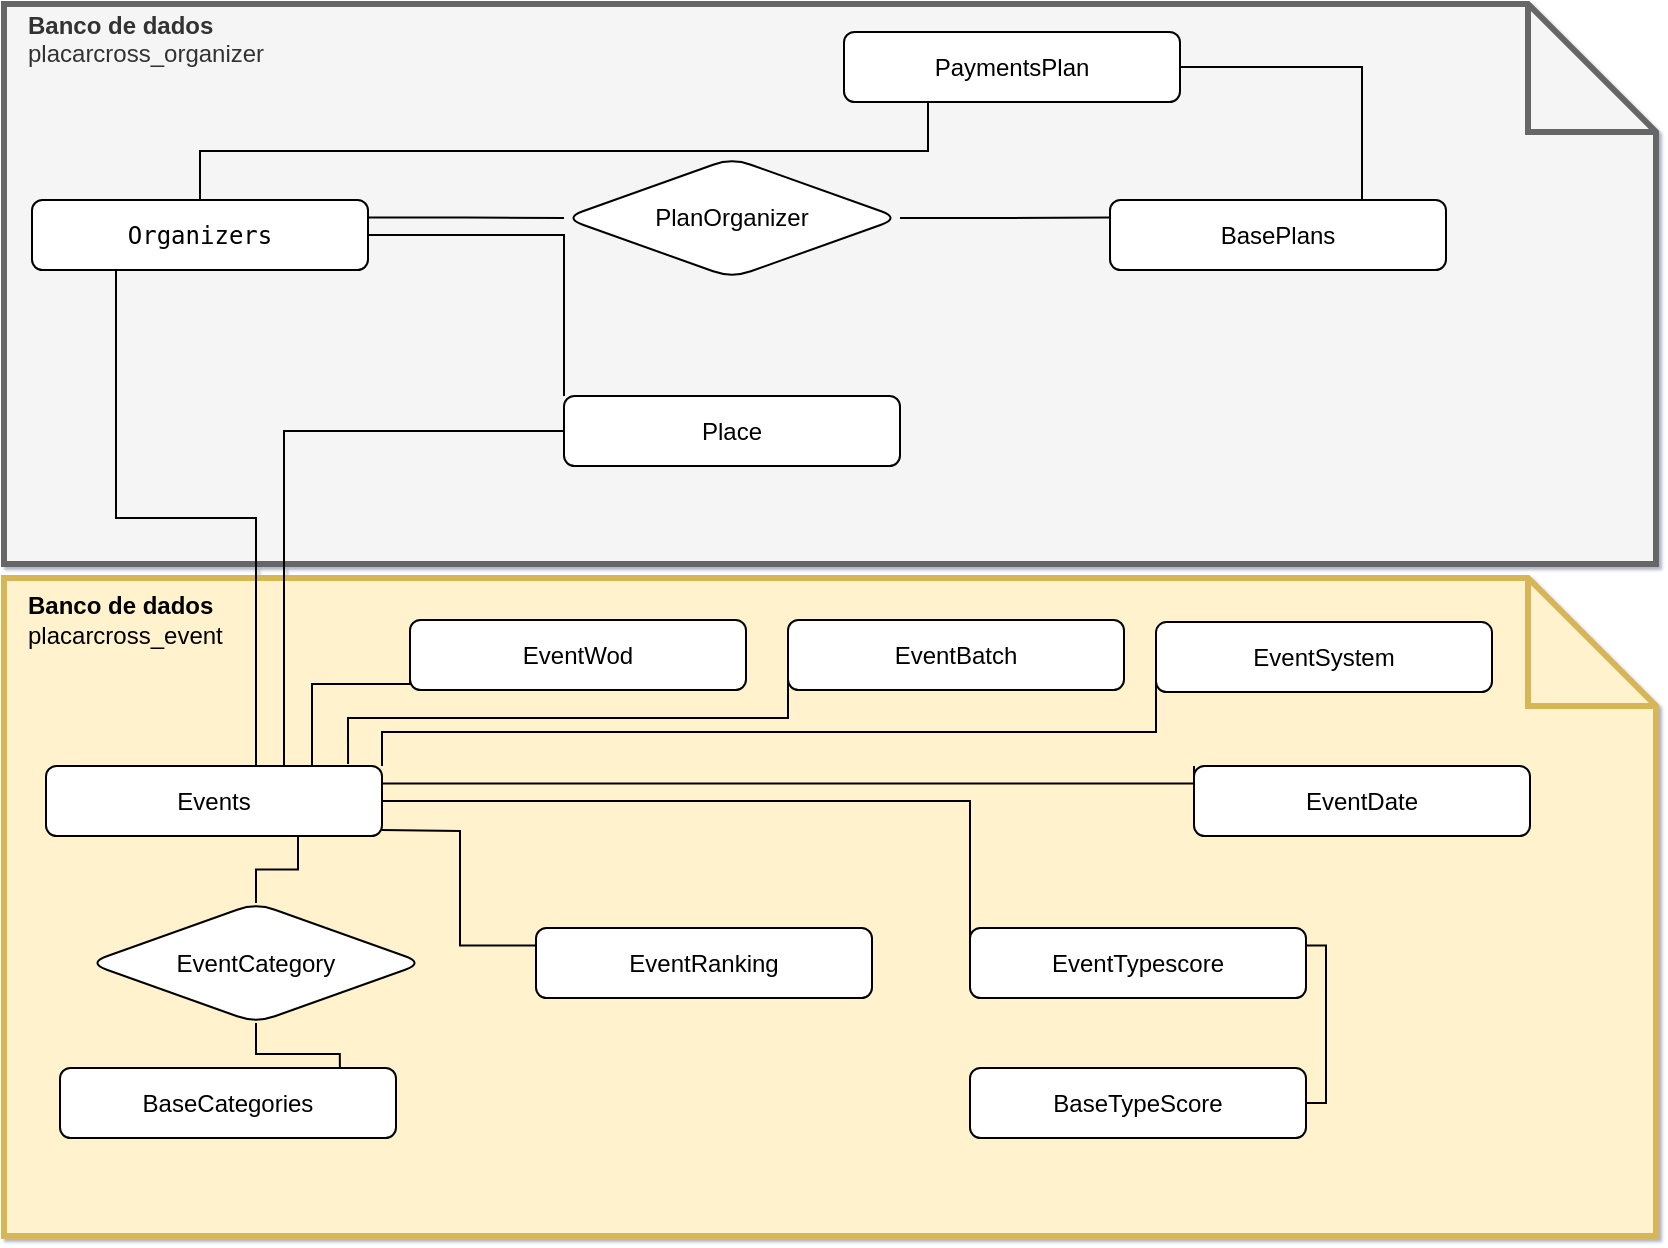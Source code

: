 <mxfile version="20.8.15" type="github">
  <diagram id="C5RBs43oDa-KdzZeNtuy" name="Page-1">
    <mxGraphModel dx="880" dy="434" grid="1" gridSize="7" guides="1" tooltips="1" connect="1" arrows="1" fold="1" page="1" pageScale="1" pageWidth="1169" pageHeight="827" background="none" math="0" shadow="1">
      <root>
        <mxCell id="WIyWlLk6GJQsqaUBKTNV-0" />
        <mxCell id="WIyWlLk6GJQsqaUBKTNV-1" parent="WIyWlLk6GJQsqaUBKTNV-0" />
        <mxCell id="0Ek0UoOpUPsEoWTmfAK--1" value="&lt;div&gt;&amp;nbsp;&amp;nbsp;&lt;b&gt; Banco de dados&lt;/b&gt; &lt;br&gt;&lt;/div&gt;&lt;div&gt;&amp;nbsp;&amp;nbsp; placarcross_event&lt;br&gt;&lt;/div&gt;&lt;div&gt;&lt;br&gt;&lt;/div&gt;&lt;div&gt;&lt;br&gt;&lt;/div&gt;&lt;div&gt;&lt;br&gt;&lt;/div&gt;&lt;div&gt;&lt;br&gt;&lt;/div&gt;&lt;div&gt;&lt;br&gt;&lt;/div&gt;&lt;div&gt;&lt;br&gt;&lt;/div&gt;&lt;div&gt;&lt;br&gt;&lt;/div&gt;&lt;div&gt;&lt;br&gt;&lt;/div&gt;&lt;div&gt;&lt;br&gt;&lt;/div&gt;&lt;div&gt;&lt;br&gt;&lt;/div&gt;&lt;div&gt;&lt;br&gt;&lt;/div&gt;&lt;div&gt;&lt;br&gt;&lt;/div&gt;&lt;div&gt;&lt;br&gt;&lt;/div&gt;&lt;div&gt;&lt;br&gt;&lt;/div&gt;&lt;div&gt;&lt;br&gt;&lt;/div&gt;&lt;div&gt;&lt;br&gt;&lt;/div&gt;&lt;div&gt;&lt;br&gt;&lt;/div&gt;&lt;div&gt;&lt;br&gt;&lt;/div&gt;&lt;div&gt;&lt;br&gt;&lt;/div&gt;&lt;div&gt;&lt;br&gt;&lt;/div&gt;" style="shape=note;size=64;whiteSpace=wrap;html=1;align=left;fillColor=#fff2cc;strokeColor=#d6b656;strokeWidth=3;" vertex="1" parent="WIyWlLk6GJQsqaUBKTNV-1">
          <mxGeometry x="35" y="301" width="826" height="329" as="geometry" />
        </mxCell>
        <mxCell id="0Ek0UoOpUPsEoWTmfAK--0" value="&lt;div&gt;&amp;nbsp;&amp;nbsp;&lt;b&gt; Banco de dados&lt;/b&gt; &lt;br&gt;&lt;/div&gt;&lt;div&gt;&amp;nbsp;&amp;nbsp; placarcross_organizer&lt;br&gt;&lt;/div&gt;&lt;div&gt;&lt;br&gt;&lt;/div&gt;&lt;div&gt;&lt;br&gt;&lt;/div&gt;&lt;div&gt;&lt;br&gt;&lt;/div&gt;&lt;div&gt;&lt;br&gt;&lt;/div&gt;&lt;div&gt;&lt;br&gt;&lt;/div&gt;&lt;div&gt;&lt;br&gt;&lt;/div&gt;&lt;div&gt;&lt;br&gt;&lt;/div&gt;&lt;div&gt;&lt;br&gt;&lt;/div&gt;&lt;div&gt;&lt;br&gt;&lt;/div&gt;&lt;div&gt;&lt;br&gt;&lt;/div&gt;&lt;div&gt;&lt;br&gt;&lt;/div&gt;&lt;div&gt;&lt;br&gt;&lt;/div&gt;&lt;div&gt;&lt;br&gt;&lt;/div&gt;&lt;div&gt;&lt;br&gt;&lt;/div&gt;&lt;div&gt;&lt;br&gt;&lt;/div&gt;&lt;div&gt;&lt;br&gt;&lt;/div&gt;&lt;div&gt;&lt;br&gt;&lt;/div&gt;" style="shape=note;size=64;whiteSpace=wrap;html=1;align=left;fillColor=#f5f5f5;fontColor=#333333;strokeColor=#666666;gradientColor=none;strokeWidth=3;" vertex="1" parent="WIyWlLk6GJQsqaUBKTNV-1">
          <mxGeometry x="35" y="14" width="826" height="280" as="geometry" />
        </mxCell>
        <mxCell id="lGXxDrAc_BUklxER6Af6-5" value="&lt;pre dir=&quot;ltr&quot; style=&quot;text-align:left&quot; id=&quot;tw-target-text&quot; data-placeholder=&quot;Tradução&quot; class=&quot;tw-data-text tw-text-large tw-ta&quot;&gt;Organizers&lt;/pre&gt;" style="whiteSpace=wrap;html=1;align=center;rounded=1;" parent="WIyWlLk6GJQsqaUBKTNV-1" vertex="1">
          <mxGeometry x="49" y="112" width="168" height="35" as="geometry" />
        </mxCell>
        <mxCell id="lGXxDrAc_BUklxER6Af6-6" value="Events" style="whiteSpace=wrap;html=1;align=center;rounded=1;" parent="WIyWlLk6GJQsqaUBKTNV-1" vertex="1">
          <mxGeometry x="56" y="395" width="168" height="35" as="geometry" />
        </mxCell>
        <mxCell id="lGXxDrAc_BUklxER6Af6-12" value="" style="endArrow=none;html=1;rounded=0;exitX=0.5;exitY=0;exitDx=0;exitDy=0;entryX=0.25;entryY=1;entryDx=0;entryDy=0;edgeStyle=orthogonalEdgeStyle;" parent="WIyWlLk6GJQsqaUBKTNV-1" source="lGXxDrAc_BUklxER6Af6-6" target="lGXxDrAc_BUklxER6Af6-5" edge="1">
          <mxGeometry relative="1" as="geometry">
            <mxPoint x="266" y="287" as="sourcePoint" />
            <mxPoint x="217" y="236.25" as="targetPoint" />
            <Array as="points">
              <mxPoint x="161" y="395" />
              <mxPoint x="161" y="271" />
              <mxPoint x="91" y="271" />
            </Array>
          </mxGeometry>
        </mxCell>
        <mxCell id="lGXxDrAc_BUklxER6Af6-14" value="&lt;div&gt;BasePlans&lt;/div&gt;" style="whiteSpace=wrap;html=1;align=center;rounded=1;" parent="WIyWlLk6GJQsqaUBKTNV-1" vertex="1">
          <mxGeometry x="588" y="112" width="168" height="35" as="geometry" />
        </mxCell>
        <mxCell id="lGXxDrAc_BUklxER6Af6-15" value="&lt;div&gt;Place&lt;/div&gt;" style="whiteSpace=wrap;html=1;align=center;rounded=1;" parent="WIyWlLk6GJQsqaUBKTNV-1" vertex="1">
          <mxGeometry x="315" y="210" width="168" height="35" as="geometry" />
        </mxCell>
        <mxCell id="lGXxDrAc_BUklxER6Af6-20" value="" style="endArrow=none;html=1;rounded=0;entryX=0;entryY=0.5;entryDx=0;entryDy=0;exitX=1;exitY=0.25;exitDx=0;exitDy=0;edgeStyle=orthogonalEdgeStyle;" parent="WIyWlLk6GJQsqaUBKTNV-1" source="lGXxDrAc_BUklxER6Af6-5" target="lGXxDrAc_BUklxER6Af6-21" edge="1">
          <mxGeometry relative="1" as="geometry">
            <mxPoint x="98" y="119" as="sourcePoint" />
            <mxPoint x="217" y="83" as="targetPoint" />
          </mxGeometry>
        </mxCell>
        <mxCell id="lGXxDrAc_BUklxER6Af6-21" value="PlanOrganizer" style="shape=rhombus;perimeter=rhombusPerimeter;whiteSpace=wrap;html=1;align=center;rounded=1;" parent="WIyWlLk6GJQsqaUBKTNV-1" vertex="1">
          <mxGeometry x="315" y="91" width="168" height="60" as="geometry" />
        </mxCell>
        <mxCell id="lGXxDrAc_BUklxER6Af6-22" value="" style="endArrow=none;html=1;rounded=0;entryX=0;entryY=0.25;entryDx=0;entryDy=0;exitX=1;exitY=0.5;exitDx=0;exitDy=0;edgeStyle=orthogonalEdgeStyle;" parent="WIyWlLk6GJQsqaUBKTNV-1" source="lGXxDrAc_BUklxER6Af6-21" target="lGXxDrAc_BUklxER6Af6-14" edge="1">
          <mxGeometry relative="1" as="geometry">
            <mxPoint x="546" y="136" as="sourcePoint" />
            <mxPoint x="732" y="112" as="targetPoint" />
          </mxGeometry>
        </mxCell>
        <mxCell id="lGXxDrAc_BUklxER6Af6-24" value="&lt;div&gt;PaymentsPlan&lt;/div&gt;" style="whiteSpace=wrap;html=1;align=center;rounded=1;" parent="WIyWlLk6GJQsqaUBKTNV-1" vertex="1">
          <mxGeometry x="455" y="28" width="168" height="35" as="geometry" />
        </mxCell>
        <mxCell id="lGXxDrAc_BUklxER6Af6-25" value="" style="endArrow=none;html=1;rounded=0;exitX=0.75;exitY=0;exitDx=0;exitDy=0;edgeStyle=orthogonalEdgeStyle;entryX=1;entryY=0.5;entryDx=0;entryDy=0;" parent="WIyWlLk6GJQsqaUBKTNV-1" source="lGXxDrAc_BUklxER6Af6-14" edge="1" target="lGXxDrAc_BUklxER6Af6-24">
          <mxGeometry relative="1" as="geometry">
            <mxPoint x="490" y="128" as="sourcePoint" />
            <mxPoint x="714" y="56" as="targetPoint" />
          </mxGeometry>
        </mxCell>
        <mxCell id="lGXxDrAc_BUklxER6Af6-26" value="" style="endArrow=none;html=1;rounded=0;entryX=0.25;entryY=1;entryDx=0;entryDy=0;exitX=0.5;exitY=0;exitDx=0;exitDy=0;edgeStyle=orthogonalEdgeStyle;" parent="WIyWlLk6GJQsqaUBKTNV-1" source="lGXxDrAc_BUklxER6Af6-5" target="lGXxDrAc_BUklxER6Af6-24" edge="1">
          <mxGeometry relative="1" as="geometry">
            <mxPoint x="224" y="127.75" as="sourcePoint" />
            <mxPoint x="322" y="128" as="targetPoint" />
          </mxGeometry>
        </mxCell>
        <mxCell id="lGXxDrAc_BUklxER6Af6-27" value="" style="endArrow=none;html=1;rounded=0;entryX=1;entryY=0.5;entryDx=0;entryDy=0;edgeStyle=orthogonalEdgeStyle;exitX=0;exitY=0;exitDx=0;exitDy=0;" parent="WIyWlLk6GJQsqaUBKTNV-1" source="lGXxDrAc_BUklxER6Af6-15" target="lGXxDrAc_BUklxER6Af6-5" edge="1">
          <mxGeometry relative="1" as="geometry">
            <mxPoint x="315" y="182" as="sourcePoint" />
            <mxPoint x="224" y="145.25" as="targetPoint" />
          </mxGeometry>
        </mxCell>
        <mxCell id="lGXxDrAc_BUklxER6Af6-28" value="" style="endArrow=none;html=1;rounded=0;entryX=0.75;entryY=0;entryDx=0;entryDy=0;exitX=0;exitY=0.5;exitDx=0;exitDy=0;edgeStyle=orthogonalEdgeStyle;" parent="WIyWlLk6GJQsqaUBKTNV-1" source="lGXxDrAc_BUklxER6Af6-15" target="lGXxDrAc_BUklxER6Af6-6" edge="1">
          <mxGeometry relative="1" as="geometry">
            <mxPoint x="364" y="315" as="sourcePoint" />
            <mxPoint x="224" y="136.5" as="targetPoint" />
            <Array as="points">
              <mxPoint x="175" y="228" />
              <mxPoint x="175" y="395" />
            </Array>
          </mxGeometry>
        </mxCell>
        <mxCell id="lGXxDrAc_BUklxER6Af6-29" value="BaseCategories" style="whiteSpace=wrap;html=1;align=center;rounded=1;" parent="WIyWlLk6GJQsqaUBKTNV-1" vertex="1">
          <mxGeometry x="63" y="546" width="168" height="35" as="geometry" />
        </mxCell>
        <mxCell id="lGXxDrAc_BUklxER6Af6-30" value="" style="endArrow=none;html=1;rounded=0;entryX=0.5;entryY=0;entryDx=0;entryDy=0;exitX=0.75;exitY=1;exitDx=0;exitDy=0;edgeStyle=orthogonalEdgeStyle;" parent="WIyWlLk6GJQsqaUBKTNV-1" source="lGXxDrAc_BUklxER6Af6-6" target="lGXxDrAc_BUklxER6Af6-31" edge="1">
          <mxGeometry relative="1" as="geometry">
            <mxPoint x="231" y="421.75" as="sourcePoint" />
            <mxPoint x="231" y="384" as="targetPoint" />
          </mxGeometry>
        </mxCell>
        <mxCell id="lGXxDrAc_BUklxER6Af6-31" value="EventCategory" style="shape=rhombus;perimeter=rhombusPerimeter;whiteSpace=wrap;html=1;align=center;rounded=1;" parent="WIyWlLk6GJQsqaUBKTNV-1" vertex="1">
          <mxGeometry x="77" y="463.5" width="168" height="60" as="geometry" />
        </mxCell>
        <mxCell id="lGXxDrAc_BUklxER6Af6-32" value="" style="endArrow=none;html=1;rounded=0;entryX=0.833;entryY=0;entryDx=0;entryDy=0;exitX=0.5;exitY=1;exitDx=0;exitDy=0;edgeStyle=orthogonalEdgeStyle;entryPerimeter=0;" parent="WIyWlLk6GJQsqaUBKTNV-1" source="lGXxDrAc_BUklxER6Af6-31" edge="1" target="lGXxDrAc_BUklxER6Af6-29">
          <mxGeometry relative="1" as="geometry">
            <mxPoint x="560" y="437" as="sourcePoint" />
            <mxPoint x="602" y="421.75" as="targetPoint" />
            <Array as="points">
              <mxPoint x="161" y="539" />
              <mxPoint x="203" y="539" />
            </Array>
          </mxGeometry>
        </mxCell>
        <mxCell id="0Ek0UoOpUPsEoWTmfAK--2" value="EventWod" style="whiteSpace=wrap;html=1;align=center;rounded=1;" vertex="1" parent="WIyWlLk6GJQsqaUBKTNV-1">
          <mxGeometry x="238" y="322" width="168" height="35" as="geometry" />
        </mxCell>
        <mxCell id="0Ek0UoOpUPsEoWTmfAK--3" value="" style="endArrow=none;html=1;rounded=0;entryX=0.75;entryY=0;entryDx=0;entryDy=0;exitX=0;exitY=0.5;exitDx=0;exitDy=0;edgeStyle=orthogonalEdgeStyle;" edge="1" parent="WIyWlLk6GJQsqaUBKTNV-1" source="0Ek0UoOpUPsEoWTmfAK--2" target="lGXxDrAc_BUklxER6Af6-6">
          <mxGeometry relative="1" as="geometry">
            <mxPoint x="322" y="234.5" as="sourcePoint" />
            <mxPoint x="231" y="419.5" as="targetPoint" />
            <Array as="points">
              <mxPoint x="189" y="354" />
              <mxPoint x="189" y="395" />
            </Array>
          </mxGeometry>
        </mxCell>
        <mxCell id="0Ek0UoOpUPsEoWTmfAK--4" value="EventBatch" style="whiteSpace=wrap;html=1;align=center;rounded=1;" vertex="1" parent="WIyWlLk6GJQsqaUBKTNV-1">
          <mxGeometry x="427" y="322" width="168" height="35" as="geometry" />
        </mxCell>
        <mxCell id="0Ek0UoOpUPsEoWTmfAK--5" value="" style="endArrow=none;html=1;rounded=0;entryX=0.899;entryY=-0.029;entryDx=0;entryDy=0;exitX=0;exitY=0.75;exitDx=0;exitDy=0;edgeStyle=orthogonalEdgeStyle;entryPerimeter=0;" edge="1" parent="WIyWlLk6GJQsqaUBKTNV-1" source="0Ek0UoOpUPsEoWTmfAK--4" target="lGXxDrAc_BUklxER6Af6-6">
          <mxGeometry relative="1" as="geometry">
            <mxPoint x="294" y="371" as="sourcePoint" />
            <mxPoint x="238" y="426.5" as="targetPoint" />
            <Array as="points">
              <mxPoint x="427" y="371" />
              <mxPoint x="207" y="371" />
            </Array>
          </mxGeometry>
        </mxCell>
        <mxCell id="0Ek0UoOpUPsEoWTmfAK--6" value="EventSystem" style="whiteSpace=wrap;html=1;align=center;rounded=1;" vertex="1" parent="WIyWlLk6GJQsqaUBKTNV-1">
          <mxGeometry x="611" y="323.01" width="168" height="35" as="geometry" />
        </mxCell>
        <mxCell id="0Ek0UoOpUPsEoWTmfAK--7" value="" style="endArrow=none;html=1;rounded=0;entryX=1;entryY=0;entryDx=0;entryDy=0;exitX=0;exitY=0.75;exitDx=0;exitDy=0;edgeStyle=orthogonalEdgeStyle;" edge="1" parent="WIyWlLk6GJQsqaUBKTNV-1" source="0Ek0UoOpUPsEoWTmfAK--6" target="lGXxDrAc_BUklxER6Af6-6">
          <mxGeometry relative="1" as="geometry">
            <mxPoint x="478" y="372.01" as="sourcePoint" />
            <mxPoint x="391.032" y="394.995" as="targetPoint" />
            <Array as="points">
              <mxPoint x="611" y="378" />
              <mxPoint x="224" y="378" />
            </Array>
          </mxGeometry>
        </mxCell>
        <mxCell id="0Ek0UoOpUPsEoWTmfAK--8" value="EventDate" style="whiteSpace=wrap;html=1;align=center;rounded=1;" vertex="1" parent="WIyWlLk6GJQsqaUBKTNV-1">
          <mxGeometry x="630" y="395" width="168" height="35" as="geometry" />
        </mxCell>
        <mxCell id="0Ek0UoOpUPsEoWTmfAK--9" value="" style="endArrow=none;html=1;rounded=0;exitX=0;exitY=0;exitDx=0;exitDy=0;edgeStyle=orthogonalEdgeStyle;entryX=1;entryY=0.25;entryDx=0;entryDy=0;" edge="1" parent="WIyWlLk6GJQsqaUBKTNV-1">
          <mxGeometry relative="1" as="geometry">
            <mxPoint x="630.0" y="395" as="sourcePoint" />
            <mxPoint x="224" y="403.75" as="targetPoint" />
            <Array as="points">
              <mxPoint x="630" y="404" />
            </Array>
          </mxGeometry>
        </mxCell>
        <mxCell id="0Ek0UoOpUPsEoWTmfAK--10" value="EventRanking" style="whiteSpace=wrap;html=1;align=center;rounded=1;" vertex="1" parent="WIyWlLk6GJQsqaUBKTNV-1">
          <mxGeometry x="301" y="476" width="168" height="35" as="geometry" />
        </mxCell>
        <mxCell id="0Ek0UoOpUPsEoWTmfAK--12" value="" style="endArrow=none;html=1;rounded=0;entryX=0;entryY=0.25;entryDx=0;entryDy=0;edgeStyle=orthogonalEdgeStyle;" edge="1" parent="WIyWlLk6GJQsqaUBKTNV-1" target="0Ek0UoOpUPsEoWTmfAK--10">
          <mxGeometry relative="1" as="geometry">
            <mxPoint x="224" y="427" as="sourcePoint" />
            <mxPoint x="679" y="450.5" as="targetPoint" />
          </mxGeometry>
        </mxCell>
        <mxCell id="0Ek0UoOpUPsEoWTmfAK--13" value="BaseTypeScore" style="whiteSpace=wrap;html=1;align=center;rounded=1;" vertex="1" parent="WIyWlLk6GJQsqaUBKTNV-1">
          <mxGeometry x="518" y="546" width="168" height="35" as="geometry" />
        </mxCell>
        <mxCell id="0Ek0UoOpUPsEoWTmfAK--14" value="EventTypescore" style="whiteSpace=wrap;html=1;align=center;rounded=1;" vertex="1" parent="WIyWlLk6GJQsqaUBKTNV-1">
          <mxGeometry x="518" y="476" width="168" height="35" as="geometry" />
        </mxCell>
        <mxCell id="0Ek0UoOpUPsEoWTmfAK--15" value="" style="endArrow=none;html=1;rounded=0;entryX=0;entryY=0.25;entryDx=0;entryDy=0;edgeStyle=orthogonalEdgeStyle;exitX=1;exitY=0.5;exitDx=0;exitDy=0;" edge="1" parent="WIyWlLk6GJQsqaUBKTNV-1" target="0Ek0UoOpUPsEoWTmfAK--14" source="lGXxDrAc_BUklxER6Af6-6">
          <mxGeometry relative="1" as="geometry">
            <mxPoint x="441" y="427" as="sourcePoint" />
            <mxPoint x="896" y="450.5" as="targetPoint" />
            <Array as="points">
              <mxPoint x="518" y="413" />
            </Array>
          </mxGeometry>
        </mxCell>
        <mxCell id="0Ek0UoOpUPsEoWTmfAK--17" value="" style="endArrow=none;html=1;rounded=0;entryX=1;entryY=0.5;entryDx=0;entryDy=0;edgeStyle=orthogonalEdgeStyle;exitX=1;exitY=0.25;exitDx=0;exitDy=0;" edge="1" parent="WIyWlLk6GJQsqaUBKTNV-1" source="0Ek0UoOpUPsEoWTmfAK--14" target="0Ek0UoOpUPsEoWTmfAK--13">
          <mxGeometry relative="1" as="geometry">
            <mxPoint x="308" y="560" as="sourcePoint" />
            <mxPoint x="385" y="617.75" as="targetPoint" />
          </mxGeometry>
        </mxCell>
      </root>
    </mxGraphModel>
  </diagram>
</mxfile>
